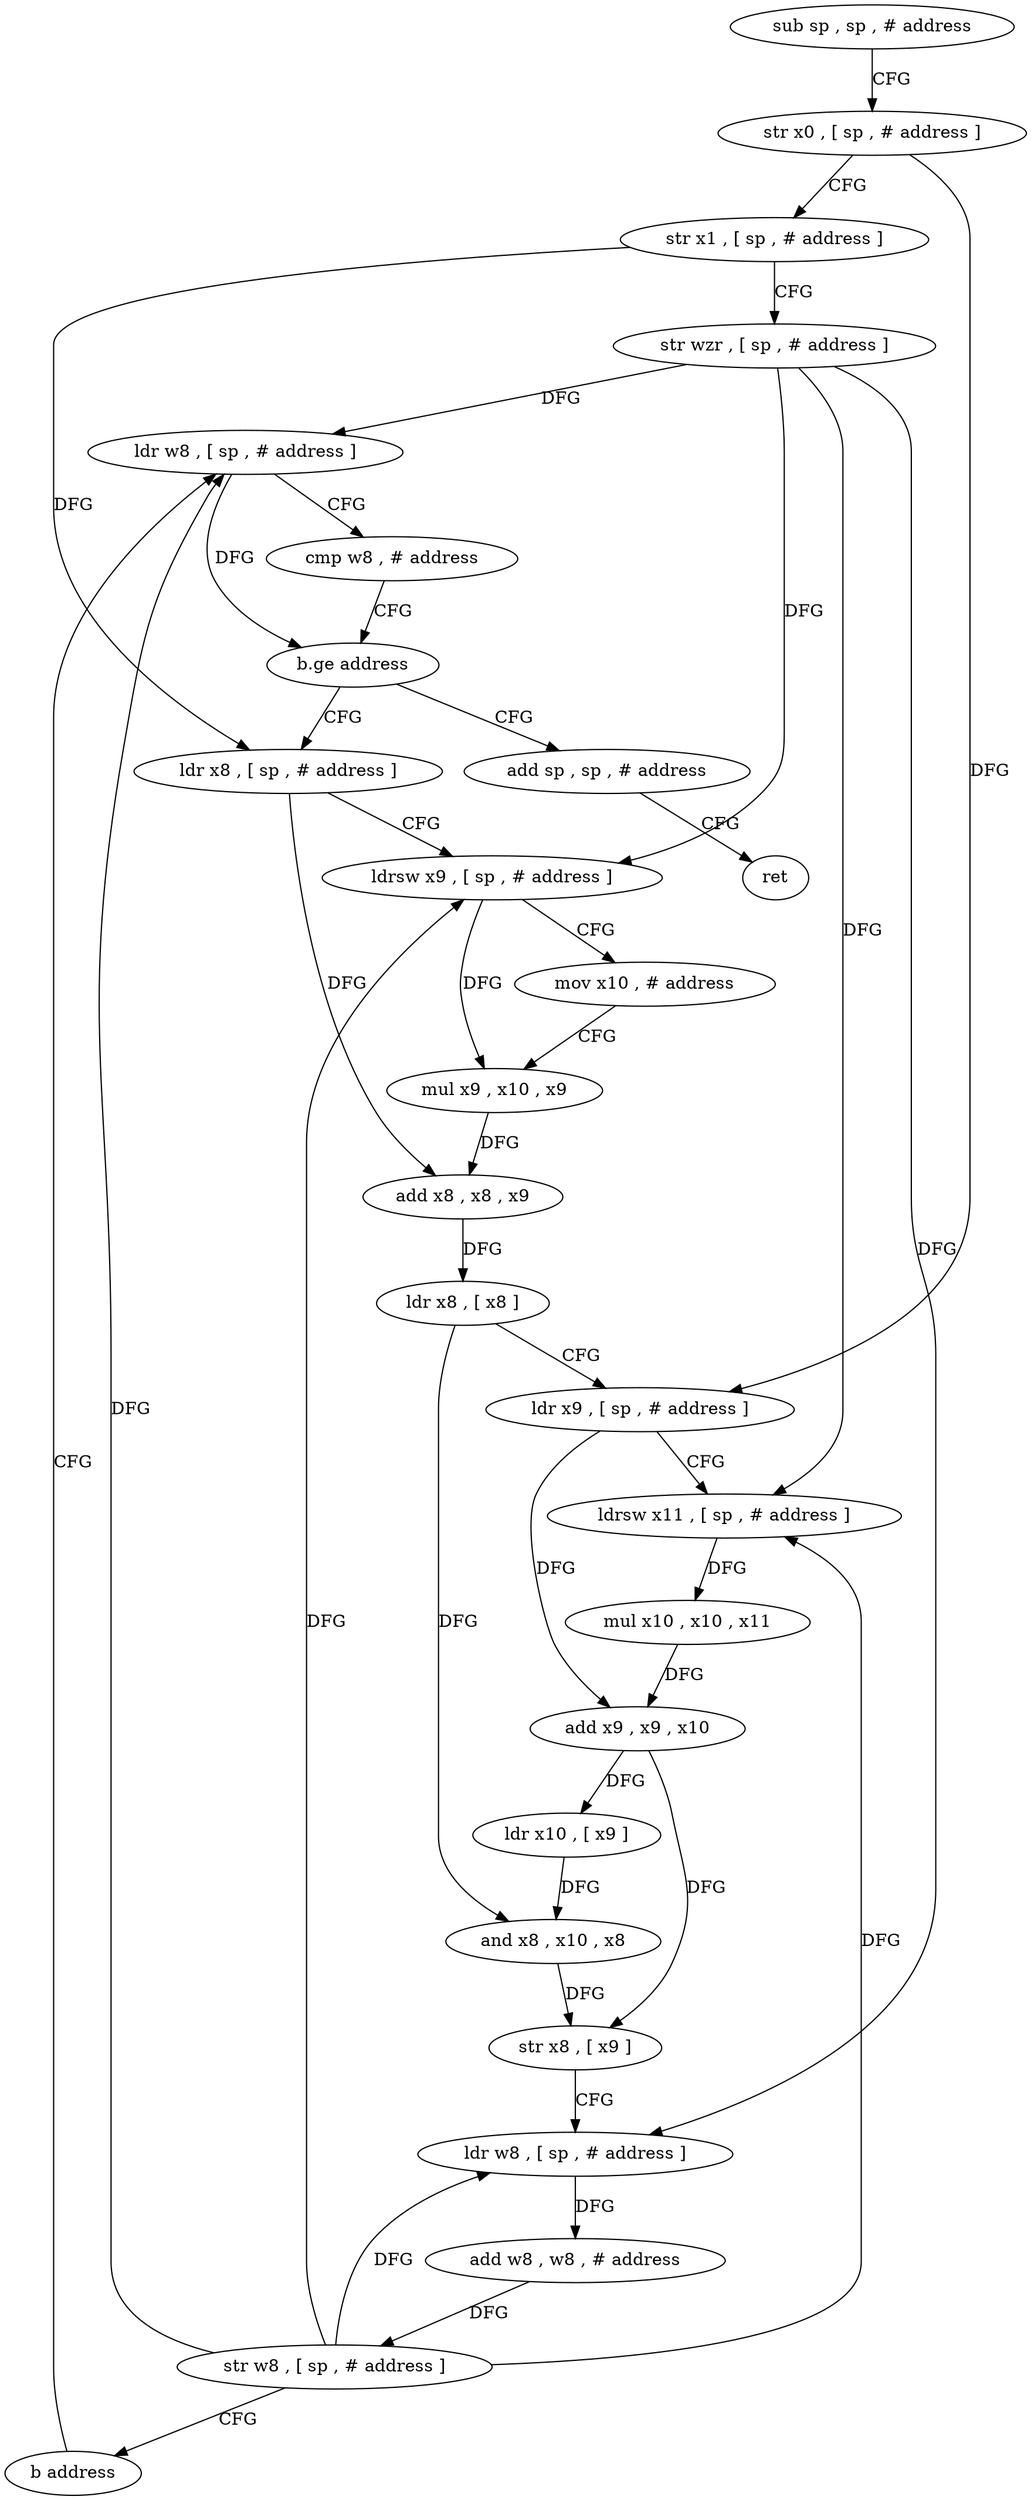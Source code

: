 digraph "func" {
"4268688" [label = "sub sp , sp , # address" ]
"4268692" [label = "str x0 , [ sp , # address ]" ]
"4268696" [label = "str x1 , [ sp , # address ]" ]
"4268700" [label = "str wzr , [ sp , # address ]" ]
"4268704" [label = "ldr w8 , [ sp , # address ]" ]
"4268784" [label = "add sp , sp , # address" ]
"4268788" [label = "ret" ]
"4268716" [label = "ldr x8 , [ sp , # address ]" ]
"4268720" [label = "ldrsw x9 , [ sp , # address ]" ]
"4268724" [label = "mov x10 , # address" ]
"4268728" [label = "mul x9 , x10 , x9" ]
"4268732" [label = "add x8 , x8 , x9" ]
"4268736" [label = "ldr x8 , [ x8 ]" ]
"4268740" [label = "ldr x9 , [ sp , # address ]" ]
"4268744" [label = "ldrsw x11 , [ sp , # address ]" ]
"4268748" [label = "mul x10 , x10 , x11" ]
"4268752" [label = "add x9 , x9 , x10" ]
"4268756" [label = "ldr x10 , [ x9 ]" ]
"4268760" [label = "and x8 , x10 , x8" ]
"4268764" [label = "str x8 , [ x9 ]" ]
"4268768" [label = "ldr w8 , [ sp , # address ]" ]
"4268772" [label = "add w8 , w8 , # address" ]
"4268776" [label = "str w8 , [ sp , # address ]" ]
"4268780" [label = "b address" ]
"4268708" [label = "cmp w8 , # address" ]
"4268712" [label = "b.ge address" ]
"4268688" -> "4268692" [ label = "CFG" ]
"4268692" -> "4268696" [ label = "CFG" ]
"4268692" -> "4268740" [ label = "DFG" ]
"4268696" -> "4268700" [ label = "CFG" ]
"4268696" -> "4268716" [ label = "DFG" ]
"4268700" -> "4268704" [ label = "DFG" ]
"4268700" -> "4268720" [ label = "DFG" ]
"4268700" -> "4268744" [ label = "DFG" ]
"4268700" -> "4268768" [ label = "DFG" ]
"4268704" -> "4268708" [ label = "CFG" ]
"4268704" -> "4268712" [ label = "DFG" ]
"4268784" -> "4268788" [ label = "CFG" ]
"4268716" -> "4268720" [ label = "CFG" ]
"4268716" -> "4268732" [ label = "DFG" ]
"4268720" -> "4268724" [ label = "CFG" ]
"4268720" -> "4268728" [ label = "DFG" ]
"4268724" -> "4268728" [ label = "CFG" ]
"4268728" -> "4268732" [ label = "DFG" ]
"4268732" -> "4268736" [ label = "DFG" ]
"4268736" -> "4268740" [ label = "CFG" ]
"4268736" -> "4268760" [ label = "DFG" ]
"4268740" -> "4268744" [ label = "CFG" ]
"4268740" -> "4268752" [ label = "DFG" ]
"4268744" -> "4268748" [ label = "DFG" ]
"4268748" -> "4268752" [ label = "DFG" ]
"4268752" -> "4268756" [ label = "DFG" ]
"4268752" -> "4268764" [ label = "DFG" ]
"4268756" -> "4268760" [ label = "DFG" ]
"4268760" -> "4268764" [ label = "DFG" ]
"4268764" -> "4268768" [ label = "CFG" ]
"4268768" -> "4268772" [ label = "DFG" ]
"4268772" -> "4268776" [ label = "DFG" ]
"4268776" -> "4268780" [ label = "CFG" ]
"4268776" -> "4268704" [ label = "DFG" ]
"4268776" -> "4268720" [ label = "DFG" ]
"4268776" -> "4268744" [ label = "DFG" ]
"4268776" -> "4268768" [ label = "DFG" ]
"4268780" -> "4268704" [ label = "CFG" ]
"4268708" -> "4268712" [ label = "CFG" ]
"4268712" -> "4268784" [ label = "CFG" ]
"4268712" -> "4268716" [ label = "CFG" ]
}
